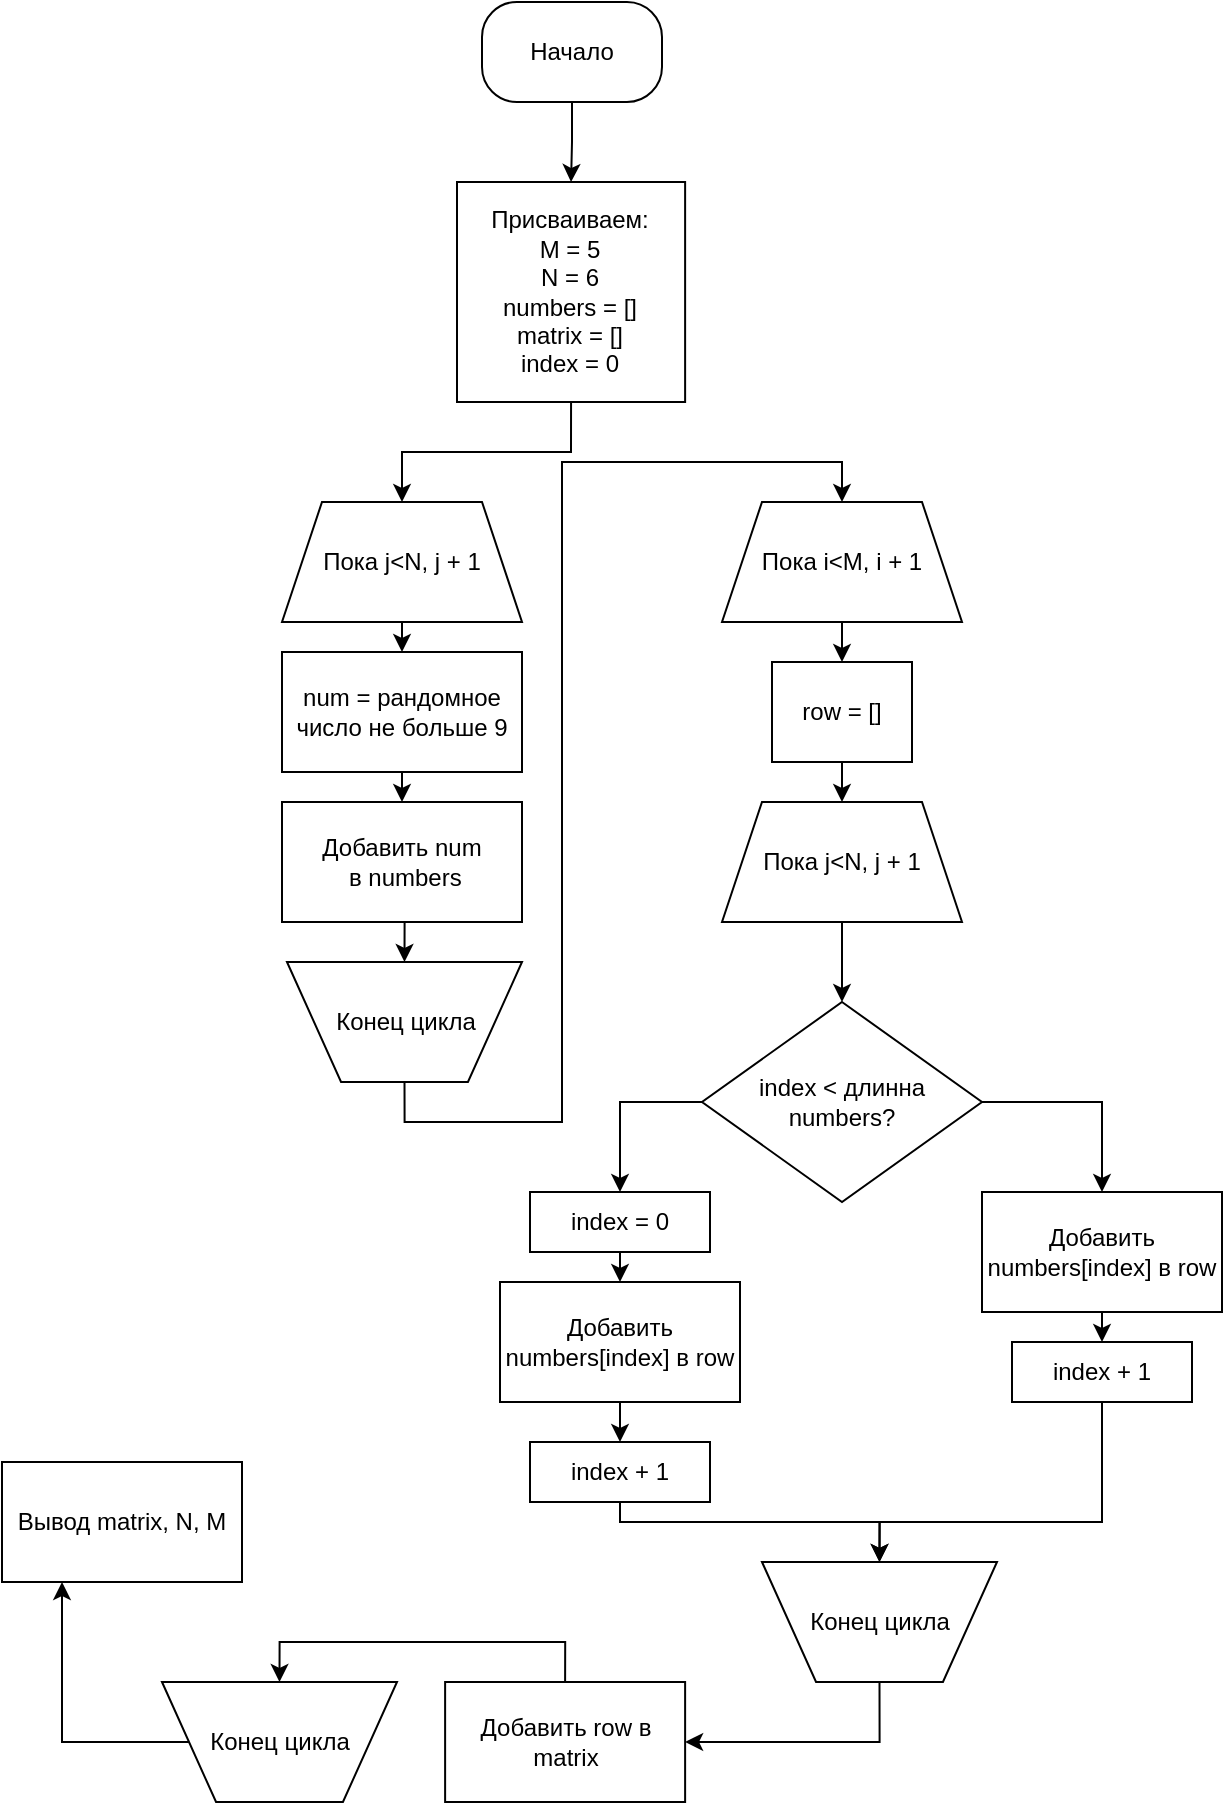 <mxfile version="23.1.5" type="device">
  <diagram name="Страница — 1" id="JLULOAlkJ3aI0VZnD2LQ">
    <mxGraphModel dx="1457" dy="953" grid="1" gridSize="10" guides="1" tooltips="1" connect="1" arrows="1" fold="1" page="1" pageScale="1" pageWidth="827" pageHeight="1169" math="0" shadow="0">
      <root>
        <mxCell id="0" />
        <mxCell id="1" parent="0" />
        <mxCell id="BV9hFHMpi5gddi6Hwt6v-1" style="edgeStyle=orthogonalEdgeStyle;rounded=0;orthogonalLoop=1;jettySize=auto;html=1;exitX=0.5;exitY=1;exitDx=0;exitDy=0;entryX=0.5;entryY=0;entryDx=0;entryDy=0;" edge="1" parent="1" source="gBKuoCQjEU2EA3JGXyk2-1" target="LT99eo08hIVU-prIVblB-1">
          <mxGeometry relative="1" as="geometry" />
        </mxCell>
        <mxCell id="gBKuoCQjEU2EA3JGXyk2-1" value="Начало" style="rounded=1;whiteSpace=wrap;html=1;arcSize=35;" parent="1" vertex="1">
          <mxGeometry x="300" y="230" width="90" height="50" as="geometry" />
        </mxCell>
        <mxCell id="LT99eo08hIVU-prIVblB-4" style="edgeStyle=orthogonalEdgeStyle;rounded=0;orthogonalLoop=1;jettySize=auto;html=1;exitX=0.5;exitY=1;exitDx=0;exitDy=0;entryX=0.5;entryY=0;entryDx=0;entryDy=0;" parent="1" source="FaUPefRK3cK26D1pfbpW-3" target="FaUPefRK3cK26D1pfbpW-5" edge="1">
          <mxGeometry relative="1" as="geometry" />
        </mxCell>
        <mxCell id="FaUPefRK3cK26D1pfbpW-3" value="Пока j&amp;lt;N, j + 1" style="shape=trapezoid;perimeter=trapezoidPerimeter;whiteSpace=wrap;html=1;fixedSize=1;" parent="1" vertex="1">
          <mxGeometry x="200" y="480" width="120" height="60" as="geometry" />
        </mxCell>
        <mxCell id="LT99eo08hIVU-prIVblB-5" style="edgeStyle=orthogonalEdgeStyle;rounded=0;orthogonalLoop=1;jettySize=auto;html=1;exitX=0.5;exitY=1;exitDx=0;exitDy=0;entryX=0.5;entryY=0;entryDx=0;entryDy=0;" parent="1" source="FaUPefRK3cK26D1pfbpW-5" target="FaUPefRK3cK26D1pfbpW-9" edge="1">
          <mxGeometry relative="1" as="geometry" />
        </mxCell>
        <mxCell id="FaUPefRK3cK26D1pfbpW-5" value="num = рандомное число не больше 9" style="rounded=0;whiteSpace=wrap;html=1;" parent="1" vertex="1">
          <mxGeometry x="200" y="555" width="120" height="60" as="geometry" />
        </mxCell>
        <mxCell id="LT99eo08hIVU-prIVblB-6" style="edgeStyle=orthogonalEdgeStyle;rounded=0;orthogonalLoop=1;jettySize=auto;html=1;exitX=0.5;exitY=1;exitDx=0;exitDy=0;entryX=0.5;entryY=0;entryDx=0;entryDy=0;" parent="1" source="FaUPefRK3cK26D1pfbpW-9" target="FaUPefRK3cK26D1pfbpW-11" edge="1">
          <mxGeometry relative="1" as="geometry" />
        </mxCell>
        <mxCell id="FaUPefRK3cK26D1pfbpW-9" value="Добавить num&lt;br&gt;&amp;nbsp;в numbers" style="rounded=0;whiteSpace=wrap;html=1;" parent="1" vertex="1">
          <mxGeometry x="200" y="630" width="120" height="60" as="geometry" />
        </mxCell>
        <mxCell id="BV9hFHMpi5gddi6Hwt6v-10" style="edgeStyle=orthogonalEdgeStyle;rounded=0;orthogonalLoop=1;jettySize=auto;html=1;exitX=0.5;exitY=1;exitDx=0;exitDy=0;entryX=0.5;entryY=0;entryDx=0;entryDy=0;" edge="1" parent="1" source="FaUPefRK3cK26D1pfbpW-11" target="BV9hFHMpi5gddi6Hwt6v-4">
          <mxGeometry relative="1" as="geometry">
            <Array as="points">
              <mxPoint x="261" y="790" />
              <mxPoint x="340" y="790" />
              <mxPoint x="340" y="460" />
              <mxPoint x="480" y="460" />
            </Array>
          </mxGeometry>
        </mxCell>
        <mxCell id="FaUPefRK3cK26D1pfbpW-11" value="Конец цикла" style="verticalLabelPosition=middle;verticalAlign=middle;html=1;shape=trapezoid;perimeter=trapezoidPerimeter;whiteSpace=wrap;size=0.23;arcSize=10;flipV=1;labelPosition=center;align=center;" parent="1" vertex="1">
          <mxGeometry x="202.5" y="710" width="117.5" height="60" as="geometry" />
        </mxCell>
        <mxCell id="BV9hFHMpi5gddi6Hwt6v-2" style="edgeStyle=orthogonalEdgeStyle;rounded=0;orthogonalLoop=1;jettySize=auto;html=1;exitX=0.5;exitY=1;exitDx=0;exitDy=0;entryX=0.5;entryY=0;entryDx=0;entryDy=0;" edge="1" parent="1" source="LT99eo08hIVU-prIVblB-1" target="FaUPefRK3cK26D1pfbpW-3">
          <mxGeometry relative="1" as="geometry" />
        </mxCell>
        <mxCell id="LT99eo08hIVU-prIVblB-1" value="Присваиваем:&lt;br&gt;&lt;span style=&quot;background-color: initial;&quot;&gt;M = 5&lt;/span&gt;&lt;br&gt;&lt;div&gt;&lt;div&gt;&lt;span style=&quot;background-color: initial;&quot;&gt;N = 6&lt;/span&gt;&lt;/div&gt;&lt;div&gt;&lt;span style=&quot;background-color: initial;&quot;&gt;numbers = []&lt;/span&gt;&lt;/div&gt;&lt;div&gt;&lt;span style=&quot;background-color: initial;&quot;&gt;matrix = []&lt;/span&gt;&lt;/div&gt;&lt;div&gt;&lt;span style=&quot;background-color: initial;&quot;&gt;index = 0&lt;/span&gt;&lt;/div&gt;&lt;/div&gt;" style="rounded=0;whiteSpace=wrap;html=1;" parent="1" vertex="1">
          <mxGeometry x="287.5" y="320" width="114.06" height="110" as="geometry" />
        </mxCell>
        <mxCell id="BV9hFHMpi5gddi6Hwt6v-12" style="edgeStyle=orthogonalEdgeStyle;rounded=0;orthogonalLoop=1;jettySize=auto;html=1;exitX=0.5;exitY=1;exitDx=0;exitDy=0;entryX=0.5;entryY=0;entryDx=0;entryDy=0;" edge="1" parent="1" source="BV9hFHMpi5gddi6Hwt6v-4" target="BV9hFHMpi5gddi6Hwt6v-11">
          <mxGeometry relative="1" as="geometry" />
        </mxCell>
        <mxCell id="BV9hFHMpi5gddi6Hwt6v-4" value="Пока i&amp;lt;M, i + 1" style="shape=trapezoid;perimeter=trapezoidPerimeter;whiteSpace=wrap;html=1;fixedSize=1;" vertex="1" parent="1">
          <mxGeometry x="420" y="480" width="120" height="60" as="geometry" />
        </mxCell>
        <mxCell id="BV9hFHMpi5gddi6Hwt6v-41" style="edgeStyle=orthogonalEdgeStyle;rounded=0;orthogonalLoop=1;jettySize=auto;html=1;exitX=0.5;exitY=1;exitDx=0;exitDy=0;entryX=1;entryY=0.5;entryDx=0;entryDy=0;" edge="1" parent="1" source="BV9hFHMpi5gddi6Hwt6v-9" target="BV9hFHMpi5gddi6Hwt6v-36">
          <mxGeometry relative="1" as="geometry" />
        </mxCell>
        <mxCell id="BV9hFHMpi5gddi6Hwt6v-9" value="Конец цикла" style="verticalLabelPosition=middle;verticalAlign=middle;html=1;shape=trapezoid;perimeter=trapezoidPerimeter;whiteSpace=wrap;size=0.23;arcSize=10;flipV=1;labelPosition=center;align=center;" vertex="1" parent="1">
          <mxGeometry x="440" y="1010" width="117.5" height="60" as="geometry" />
        </mxCell>
        <mxCell id="BV9hFHMpi5gddi6Hwt6v-21" style="edgeStyle=orthogonalEdgeStyle;rounded=0;orthogonalLoop=1;jettySize=auto;html=1;exitX=0.5;exitY=1;exitDx=0;exitDy=0;entryX=0.5;entryY=0;entryDx=0;entryDy=0;" edge="1" parent="1" source="BV9hFHMpi5gddi6Hwt6v-11" target="BV9hFHMpi5gddi6Hwt6v-15">
          <mxGeometry relative="1" as="geometry" />
        </mxCell>
        <mxCell id="BV9hFHMpi5gddi6Hwt6v-11" value="row = []" style="rounded=0;whiteSpace=wrap;html=1;" vertex="1" parent="1">
          <mxGeometry x="445" y="560" width="70" height="50" as="geometry" />
        </mxCell>
        <mxCell id="BV9hFHMpi5gddi6Hwt6v-23" style="edgeStyle=orthogonalEdgeStyle;rounded=0;orthogonalLoop=1;jettySize=auto;html=1;exitX=0.5;exitY=1;exitDx=0;exitDy=0;entryX=0.5;entryY=0;entryDx=0;entryDy=0;" edge="1" parent="1" source="BV9hFHMpi5gddi6Hwt6v-15" target="BV9hFHMpi5gddi6Hwt6v-22">
          <mxGeometry relative="1" as="geometry" />
        </mxCell>
        <mxCell id="BV9hFHMpi5gddi6Hwt6v-15" value="Пока j&amp;lt;N, j + 1" style="shape=trapezoid;perimeter=trapezoidPerimeter;whiteSpace=wrap;html=1;fixedSize=1;" vertex="1" parent="1">
          <mxGeometry x="420" y="630" width="120" height="60" as="geometry" />
        </mxCell>
        <mxCell id="BV9hFHMpi5gddi6Hwt6v-47" style="edgeStyle=orthogonalEdgeStyle;rounded=0;orthogonalLoop=1;jettySize=auto;html=1;exitX=0;exitY=0.5;exitDx=0;exitDy=0;entryX=0.25;entryY=1;entryDx=0;entryDy=0;" edge="1" parent="1" source="BV9hFHMpi5gddi6Hwt6v-20" target="BV9hFHMpi5gddi6Hwt6v-43">
          <mxGeometry relative="1" as="geometry">
            <Array as="points">
              <mxPoint x="90" y="1100" />
            </Array>
          </mxGeometry>
        </mxCell>
        <mxCell id="BV9hFHMpi5gddi6Hwt6v-20" value="Конец цикла" style="verticalLabelPosition=middle;verticalAlign=middle;html=1;shape=trapezoid;perimeter=trapezoidPerimeter;whiteSpace=wrap;size=0.23;arcSize=10;flipV=1;labelPosition=center;align=center;" vertex="1" parent="1">
          <mxGeometry x="140" y="1070" width="117.5" height="60" as="geometry" />
        </mxCell>
        <mxCell id="BV9hFHMpi5gddi6Hwt6v-25" style="edgeStyle=orthogonalEdgeStyle;rounded=0;orthogonalLoop=1;jettySize=auto;html=1;exitX=1;exitY=0.5;exitDx=0;exitDy=0;entryX=0.5;entryY=0;entryDx=0;entryDy=0;" edge="1" parent="1" source="BV9hFHMpi5gddi6Hwt6v-22" target="BV9hFHMpi5gddi6Hwt6v-24">
          <mxGeometry relative="1" as="geometry" />
        </mxCell>
        <mxCell id="BV9hFHMpi5gddi6Hwt6v-34" style="edgeStyle=orthogonalEdgeStyle;rounded=0;orthogonalLoop=1;jettySize=auto;html=1;exitX=0;exitY=0.5;exitDx=0;exitDy=0;entryX=0.5;entryY=0;entryDx=0;entryDy=0;" edge="1" parent="1" source="BV9hFHMpi5gddi6Hwt6v-22" target="BV9hFHMpi5gddi6Hwt6v-33">
          <mxGeometry relative="1" as="geometry" />
        </mxCell>
        <mxCell id="BV9hFHMpi5gddi6Hwt6v-22" value="index &amp;lt; длинна numbers?" style="rhombus;whiteSpace=wrap;html=1;" vertex="1" parent="1">
          <mxGeometry x="410" y="730" width="140" height="100" as="geometry" />
        </mxCell>
        <mxCell id="BV9hFHMpi5gddi6Hwt6v-28" style="edgeStyle=orthogonalEdgeStyle;rounded=0;orthogonalLoop=1;jettySize=auto;html=1;exitX=0.5;exitY=1;exitDx=0;exitDy=0;entryX=0.5;entryY=0;entryDx=0;entryDy=0;" edge="1" parent="1" source="BV9hFHMpi5gddi6Hwt6v-24" target="BV9hFHMpi5gddi6Hwt6v-26">
          <mxGeometry relative="1" as="geometry" />
        </mxCell>
        <mxCell id="BV9hFHMpi5gddi6Hwt6v-24" value="Добавить numbers[index] в row" style="rounded=0;whiteSpace=wrap;html=1;" vertex="1" parent="1">
          <mxGeometry x="550" y="825" width="120" height="60" as="geometry" />
        </mxCell>
        <mxCell id="BV9hFHMpi5gddi6Hwt6v-40" style="edgeStyle=orthogonalEdgeStyle;rounded=0;orthogonalLoop=1;jettySize=auto;html=1;exitX=0.5;exitY=1;exitDx=0;exitDy=0;entryX=0.5;entryY=0;entryDx=0;entryDy=0;" edge="1" parent="1" source="BV9hFHMpi5gddi6Hwt6v-26" target="BV9hFHMpi5gddi6Hwt6v-9">
          <mxGeometry relative="1" as="geometry">
            <Array as="points">
              <mxPoint x="610" y="990" />
              <mxPoint x="499" y="990" />
            </Array>
          </mxGeometry>
        </mxCell>
        <mxCell id="BV9hFHMpi5gddi6Hwt6v-26" value="index + 1" style="rounded=0;whiteSpace=wrap;html=1;" vertex="1" parent="1">
          <mxGeometry x="565" y="900" width="90" height="30" as="geometry" />
        </mxCell>
        <mxCell id="BV9hFHMpi5gddi6Hwt6v-29" style="edgeStyle=orthogonalEdgeStyle;rounded=0;orthogonalLoop=1;jettySize=auto;html=1;exitX=0.5;exitY=1;exitDx=0;exitDy=0;entryX=0.5;entryY=0;entryDx=0;entryDy=0;" edge="1" parent="1" source="BV9hFHMpi5gddi6Hwt6v-30" target="BV9hFHMpi5gddi6Hwt6v-31">
          <mxGeometry relative="1" as="geometry" />
        </mxCell>
        <mxCell id="BV9hFHMpi5gddi6Hwt6v-30" value="Добавить numbers[index] в row" style="rounded=0;whiteSpace=wrap;html=1;" vertex="1" parent="1">
          <mxGeometry x="309" y="870" width="120" height="60" as="geometry" />
        </mxCell>
        <mxCell id="BV9hFHMpi5gddi6Hwt6v-39" style="edgeStyle=orthogonalEdgeStyle;rounded=0;orthogonalLoop=1;jettySize=auto;html=1;exitX=0.5;exitY=1;exitDx=0;exitDy=0;entryX=0.5;entryY=0;entryDx=0;entryDy=0;" edge="1" parent="1" source="BV9hFHMpi5gddi6Hwt6v-31" target="BV9hFHMpi5gddi6Hwt6v-9">
          <mxGeometry relative="1" as="geometry">
            <Array as="points">
              <mxPoint x="369" y="990" />
              <mxPoint x="499" y="990" />
            </Array>
          </mxGeometry>
        </mxCell>
        <mxCell id="BV9hFHMpi5gddi6Hwt6v-31" value="index + 1" style="rounded=0;whiteSpace=wrap;html=1;" vertex="1" parent="1">
          <mxGeometry x="324" y="950" width="90" height="30" as="geometry" />
        </mxCell>
        <mxCell id="BV9hFHMpi5gddi6Hwt6v-35" style="edgeStyle=orthogonalEdgeStyle;rounded=0;orthogonalLoop=1;jettySize=auto;html=1;exitX=0.5;exitY=1;exitDx=0;exitDy=0;entryX=0.5;entryY=0;entryDx=0;entryDy=0;" edge="1" parent="1" source="BV9hFHMpi5gddi6Hwt6v-33" target="BV9hFHMpi5gddi6Hwt6v-30">
          <mxGeometry relative="1" as="geometry" />
        </mxCell>
        <mxCell id="BV9hFHMpi5gddi6Hwt6v-33" value="index = 0" style="rounded=0;whiteSpace=wrap;html=1;" vertex="1" parent="1">
          <mxGeometry x="324" y="825" width="90" height="30" as="geometry" />
        </mxCell>
        <mxCell id="BV9hFHMpi5gddi6Hwt6v-45" style="edgeStyle=orthogonalEdgeStyle;rounded=0;orthogonalLoop=1;jettySize=auto;html=1;exitX=0.5;exitY=0;exitDx=0;exitDy=0;entryX=0.5;entryY=0;entryDx=0;entryDy=0;" edge="1" parent="1" source="BV9hFHMpi5gddi6Hwt6v-36" target="BV9hFHMpi5gddi6Hwt6v-20">
          <mxGeometry relative="1" as="geometry" />
        </mxCell>
        <mxCell id="BV9hFHMpi5gddi6Hwt6v-36" value="Добавить row в matrix" style="rounded=0;whiteSpace=wrap;html=1;" vertex="1" parent="1">
          <mxGeometry x="281.56" y="1070" width="120" height="60" as="geometry" />
        </mxCell>
        <mxCell id="BV9hFHMpi5gddi6Hwt6v-43" value="Вывод matrix, N, M" style="rounded=0;whiteSpace=wrap;html=1;" vertex="1" parent="1">
          <mxGeometry x="60" y="960" width="120" height="60" as="geometry" />
        </mxCell>
      </root>
    </mxGraphModel>
  </diagram>
</mxfile>
